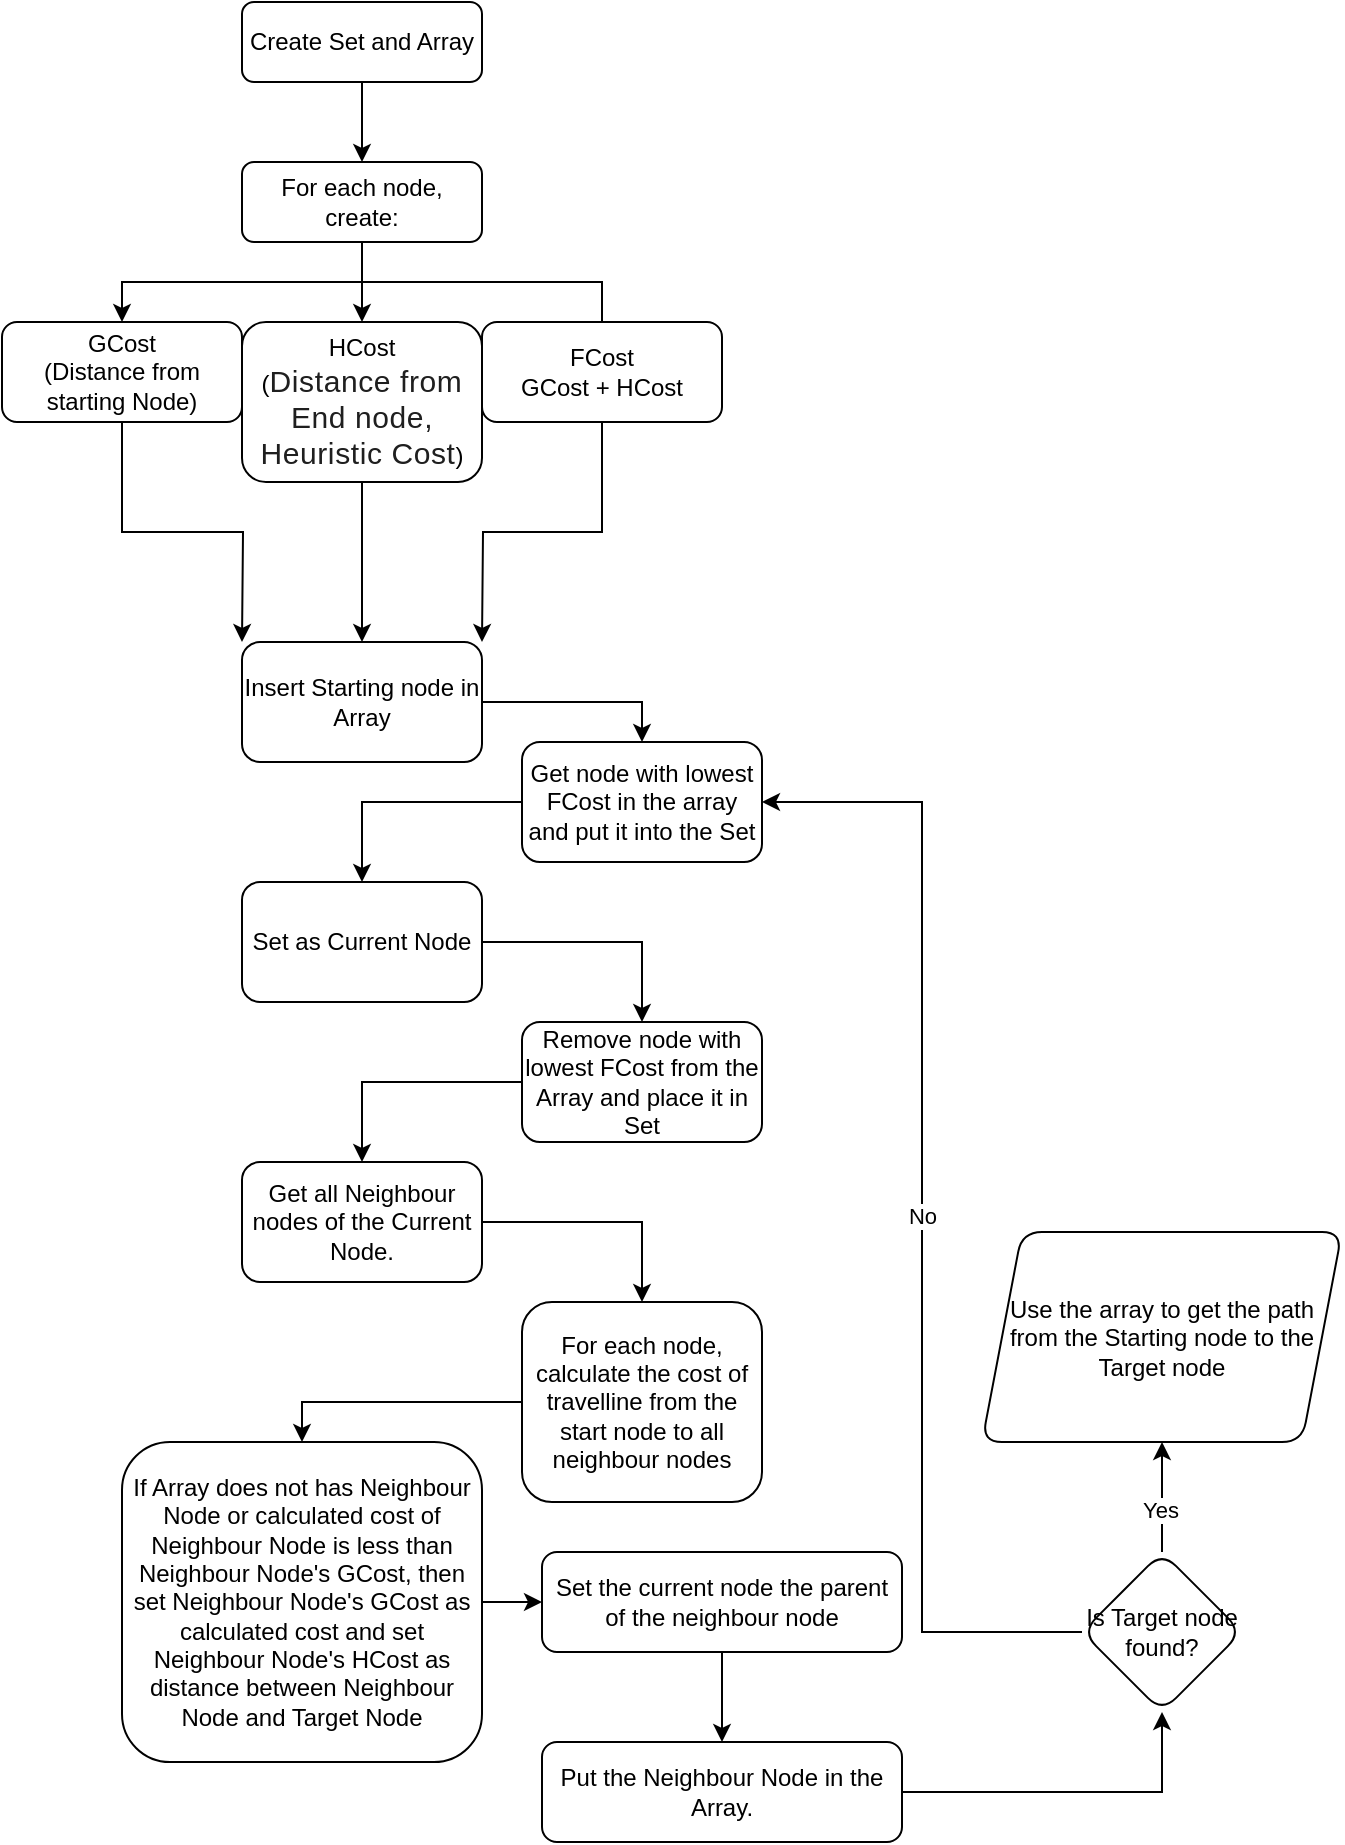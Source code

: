 <mxfile version="25.0.3">
  <diagram id="C5RBs43oDa-KdzZeNtuy" name="Page-1">
    <mxGraphModel dx="1687" dy="1075" grid="1" gridSize="10" guides="1" tooltips="1" connect="1" arrows="1" fold="1" page="1" pageScale="1" pageWidth="827" pageHeight="1169" math="0" shadow="0">
      <root>
        <mxCell id="WIyWlLk6GJQsqaUBKTNV-0" />
        <mxCell id="WIyWlLk6GJQsqaUBKTNV-1" parent="WIyWlLk6GJQsqaUBKTNV-0" />
        <mxCell id="PyQ4CkxZhW2WTcym9NRd-2" value="" style="edgeStyle=orthogonalEdgeStyle;rounded=0;orthogonalLoop=1;jettySize=auto;html=1;" edge="1" parent="WIyWlLk6GJQsqaUBKTNV-1" source="WIyWlLk6GJQsqaUBKTNV-3" target="PyQ4CkxZhW2WTcym9NRd-1">
          <mxGeometry relative="1" as="geometry" />
        </mxCell>
        <mxCell id="WIyWlLk6GJQsqaUBKTNV-3" value="Create Set and Array" style="rounded=1;whiteSpace=wrap;html=1;fontSize=12;glass=0;strokeWidth=1;shadow=0;" parent="WIyWlLk6GJQsqaUBKTNV-1" vertex="1">
          <mxGeometry x="160" y="80" width="120" height="40" as="geometry" />
        </mxCell>
        <mxCell id="PyQ4CkxZhW2WTcym9NRd-15" value="" style="edgeStyle=orthogonalEdgeStyle;rounded=0;orthogonalLoop=1;jettySize=auto;html=1;" edge="1" parent="WIyWlLk6GJQsqaUBKTNV-1" source="WIyWlLk6GJQsqaUBKTNV-11" target="PyQ4CkxZhW2WTcym9NRd-14">
          <mxGeometry relative="1" as="geometry" />
        </mxCell>
        <mxCell id="WIyWlLk6GJQsqaUBKTNV-11" value="Get node with lowest FCost in the array and put it into the Set" style="rounded=1;whiteSpace=wrap;html=1;fontSize=12;glass=0;strokeWidth=1;shadow=0;" parent="WIyWlLk6GJQsqaUBKTNV-1" vertex="1">
          <mxGeometry x="300" y="450" width="120" height="60" as="geometry" />
        </mxCell>
        <mxCell id="PyQ4CkxZhW2WTcym9NRd-5" value="" style="edgeStyle=orthogonalEdgeStyle;rounded=0;orthogonalLoop=1;jettySize=auto;html=1;" edge="1" parent="WIyWlLk6GJQsqaUBKTNV-1" source="PyQ4CkxZhW2WTcym9NRd-1" target="PyQ4CkxZhW2WTcym9NRd-4">
          <mxGeometry relative="1" as="geometry" />
        </mxCell>
        <mxCell id="PyQ4CkxZhW2WTcym9NRd-9" style="edgeStyle=orthogonalEdgeStyle;rounded=0;orthogonalLoop=1;jettySize=auto;html=1;exitX=0.5;exitY=0;exitDx=0;exitDy=0;entryX=0.5;entryY=0;entryDx=0;entryDy=0;" edge="1" parent="WIyWlLk6GJQsqaUBKTNV-1" source="PyQ4CkxZhW2WTcym9NRd-8" target="PyQ4CkxZhW2WTcym9NRd-7">
          <mxGeometry relative="1" as="geometry" />
        </mxCell>
        <mxCell id="PyQ4CkxZhW2WTcym9NRd-1" value="For each node, create:" style="rounded=1;whiteSpace=wrap;html=1;fontSize=12;glass=0;strokeWidth=1;shadow=0;" vertex="1" parent="WIyWlLk6GJQsqaUBKTNV-1">
          <mxGeometry x="160" y="160" width="120" height="40" as="geometry" />
        </mxCell>
        <mxCell id="PyQ4CkxZhW2WTcym9NRd-10" style="edgeStyle=orthogonalEdgeStyle;rounded=0;orthogonalLoop=1;jettySize=auto;html=1;" edge="1" parent="WIyWlLk6GJQsqaUBKTNV-1" source="PyQ4CkxZhW2WTcym9NRd-4">
          <mxGeometry relative="1" as="geometry">
            <mxPoint x="160" y="400" as="targetPoint" />
          </mxGeometry>
        </mxCell>
        <mxCell id="PyQ4CkxZhW2WTcym9NRd-4" value="GCost&lt;div&gt;(Distance from starting Node)&lt;/div&gt;" style="rounded=1;whiteSpace=wrap;html=1;fontSize=12;glass=0;strokeWidth=1;shadow=0;" vertex="1" parent="WIyWlLk6GJQsqaUBKTNV-1">
          <mxGeometry x="40" y="240" width="120" height="50" as="geometry" />
        </mxCell>
        <mxCell id="PyQ4CkxZhW2WTcym9NRd-11" style="edgeStyle=orthogonalEdgeStyle;rounded=0;orthogonalLoop=1;jettySize=auto;html=1;" edge="1" parent="WIyWlLk6GJQsqaUBKTNV-1" source="PyQ4CkxZhW2WTcym9NRd-7">
          <mxGeometry relative="1" as="geometry">
            <mxPoint x="220" y="400" as="targetPoint" />
          </mxGeometry>
        </mxCell>
        <mxCell id="PyQ4CkxZhW2WTcym9NRd-7" value="HCost&lt;div&gt;(&lt;span style=&quot;color: rgb(31, 31, 31); font-family: Poppins, helvetica; font-size: 15px; letter-spacing: 0.3px; text-align: start; background-color: rgb(255, 255, 255);&quot;&gt;Distance from End node, Heuristic Cost&lt;/span&gt;)&lt;/div&gt;" style="rounded=1;whiteSpace=wrap;html=1;fontSize=12;glass=0;strokeWidth=1;shadow=0;" vertex="1" parent="WIyWlLk6GJQsqaUBKTNV-1">
          <mxGeometry x="160" y="240" width="120" height="80" as="geometry" />
        </mxCell>
        <mxCell id="PyQ4CkxZhW2WTcym9NRd-12" style="edgeStyle=orthogonalEdgeStyle;rounded=0;orthogonalLoop=1;jettySize=auto;html=1;" edge="1" parent="WIyWlLk6GJQsqaUBKTNV-1" source="PyQ4CkxZhW2WTcym9NRd-8">
          <mxGeometry relative="1" as="geometry">
            <mxPoint x="280" y="400" as="targetPoint" />
          </mxGeometry>
        </mxCell>
        <mxCell id="PyQ4CkxZhW2WTcym9NRd-8" value="FCost&lt;div&gt;GCost + HCost&lt;/div&gt;" style="rounded=1;whiteSpace=wrap;html=1;fontSize=12;glass=0;strokeWidth=1;shadow=0;" vertex="1" parent="WIyWlLk6GJQsqaUBKTNV-1">
          <mxGeometry x="280" y="240" width="120" height="50" as="geometry" />
        </mxCell>
        <mxCell id="PyQ4CkxZhW2WTcym9NRd-19" value="" style="edgeStyle=orthogonalEdgeStyle;rounded=0;orthogonalLoop=1;jettySize=auto;html=1;" edge="1" parent="WIyWlLk6GJQsqaUBKTNV-1" source="PyQ4CkxZhW2WTcym9NRd-14" target="PyQ4CkxZhW2WTcym9NRd-18">
          <mxGeometry relative="1" as="geometry" />
        </mxCell>
        <mxCell id="PyQ4CkxZhW2WTcym9NRd-14" value="Set as Current Node" style="rounded=1;whiteSpace=wrap;html=1;fontSize=12;glass=0;strokeWidth=1;shadow=0;" vertex="1" parent="WIyWlLk6GJQsqaUBKTNV-1">
          <mxGeometry x="160" y="520" width="120" height="60" as="geometry" />
        </mxCell>
        <mxCell id="PyQ4CkxZhW2WTcym9NRd-17" style="edgeStyle=orthogonalEdgeStyle;rounded=0;orthogonalLoop=1;jettySize=auto;html=1;entryX=0.5;entryY=0;entryDx=0;entryDy=0;" edge="1" parent="WIyWlLk6GJQsqaUBKTNV-1" source="PyQ4CkxZhW2WTcym9NRd-16" target="WIyWlLk6GJQsqaUBKTNV-11">
          <mxGeometry relative="1" as="geometry" />
        </mxCell>
        <mxCell id="PyQ4CkxZhW2WTcym9NRd-16" value="Insert Starting node in Array" style="rounded=1;whiteSpace=wrap;html=1;fontSize=12;glass=0;strokeWidth=1;shadow=0;" vertex="1" parent="WIyWlLk6GJQsqaUBKTNV-1">
          <mxGeometry x="160" y="400" width="120" height="60" as="geometry" />
        </mxCell>
        <mxCell id="PyQ4CkxZhW2WTcym9NRd-22" value="" style="edgeStyle=orthogonalEdgeStyle;rounded=0;orthogonalLoop=1;jettySize=auto;html=1;" edge="1" parent="WIyWlLk6GJQsqaUBKTNV-1" source="PyQ4CkxZhW2WTcym9NRd-18" target="PyQ4CkxZhW2WTcym9NRd-21">
          <mxGeometry relative="1" as="geometry" />
        </mxCell>
        <mxCell id="PyQ4CkxZhW2WTcym9NRd-18" value="Remove node with lowest FCost from the Array and place it in Set" style="rounded=1;whiteSpace=wrap;html=1;fontSize=12;glass=0;strokeWidth=1;shadow=0;" vertex="1" parent="WIyWlLk6GJQsqaUBKTNV-1">
          <mxGeometry x="300" y="590" width="120" height="60" as="geometry" />
        </mxCell>
        <mxCell id="PyQ4CkxZhW2WTcym9NRd-24" value="" style="edgeStyle=orthogonalEdgeStyle;rounded=0;orthogonalLoop=1;jettySize=auto;html=1;" edge="1" parent="WIyWlLk6GJQsqaUBKTNV-1" source="PyQ4CkxZhW2WTcym9NRd-21" target="PyQ4CkxZhW2WTcym9NRd-23">
          <mxGeometry relative="1" as="geometry" />
        </mxCell>
        <mxCell id="PyQ4CkxZhW2WTcym9NRd-21" value="Get all Neighbour nodes of the Current Node." style="rounded=1;whiteSpace=wrap;html=1;fontSize=12;glass=0;strokeWidth=1;shadow=0;" vertex="1" parent="WIyWlLk6GJQsqaUBKTNV-1">
          <mxGeometry x="160" y="660" width="120" height="60" as="geometry" />
        </mxCell>
        <mxCell id="PyQ4CkxZhW2WTcym9NRd-26" value="" style="edgeStyle=orthogonalEdgeStyle;rounded=0;orthogonalLoop=1;jettySize=auto;html=1;entryX=0.5;entryY=0;entryDx=0;entryDy=0;" edge="1" parent="WIyWlLk6GJQsqaUBKTNV-1" source="PyQ4CkxZhW2WTcym9NRd-23" target="PyQ4CkxZhW2WTcym9NRd-25">
          <mxGeometry relative="1" as="geometry">
            <mxPoint x="200" y="840" as="targetPoint" />
          </mxGeometry>
        </mxCell>
        <mxCell id="PyQ4CkxZhW2WTcym9NRd-23" value="For each node, calculate the cost of travelline from the start node to all neighbour nodes" style="rounded=1;whiteSpace=wrap;html=1;fontSize=12;glass=0;strokeWidth=1;shadow=0;" vertex="1" parent="WIyWlLk6GJQsqaUBKTNV-1">
          <mxGeometry x="300" y="730" width="120" height="100" as="geometry" />
        </mxCell>
        <mxCell id="PyQ4CkxZhW2WTcym9NRd-30" value="" style="edgeStyle=orthogonalEdgeStyle;rounded=0;orthogonalLoop=1;jettySize=auto;html=1;" edge="1" parent="WIyWlLk6GJQsqaUBKTNV-1" source="PyQ4CkxZhW2WTcym9NRd-25" target="PyQ4CkxZhW2WTcym9NRd-29">
          <mxGeometry relative="1" as="geometry" />
        </mxCell>
        <mxCell id="PyQ4CkxZhW2WTcym9NRd-25" value="If Array does not has Neighbour Node or calculated cost of Neighbour Node is less than Neighbour Node&#39;s GCost, then set Neighbour Node&#39;s GCost as calculated cost and set Neighbour Node&#39;s HCost as distance between Neighbour Node and Target Node" style="rounded=1;whiteSpace=wrap;html=1;fontSize=12;glass=0;strokeWidth=1;shadow=0;" vertex="1" parent="WIyWlLk6GJQsqaUBKTNV-1">
          <mxGeometry x="100" y="800" width="180" height="160" as="geometry" />
        </mxCell>
        <mxCell id="PyQ4CkxZhW2WTcym9NRd-32" value="" style="edgeStyle=orthogonalEdgeStyle;rounded=0;orthogonalLoop=1;jettySize=auto;html=1;" edge="1" parent="WIyWlLk6GJQsqaUBKTNV-1" source="PyQ4CkxZhW2WTcym9NRd-29" target="PyQ4CkxZhW2WTcym9NRd-31">
          <mxGeometry relative="1" as="geometry" />
        </mxCell>
        <mxCell id="PyQ4CkxZhW2WTcym9NRd-29" value="Set the current node the parent of the neighbour node" style="rounded=1;whiteSpace=wrap;html=1;fontSize=12;glass=0;strokeWidth=1;shadow=0;" vertex="1" parent="WIyWlLk6GJQsqaUBKTNV-1">
          <mxGeometry x="310" y="855" width="180" height="50" as="geometry" />
        </mxCell>
        <mxCell id="PyQ4CkxZhW2WTcym9NRd-35" value="" style="edgeStyle=orthogonalEdgeStyle;rounded=0;orthogonalLoop=1;jettySize=auto;html=1;" edge="1" parent="WIyWlLk6GJQsqaUBKTNV-1" source="PyQ4CkxZhW2WTcym9NRd-31" target="PyQ4CkxZhW2WTcym9NRd-34">
          <mxGeometry relative="1" as="geometry" />
        </mxCell>
        <mxCell id="PyQ4CkxZhW2WTcym9NRd-31" value="Put the Neighbour Node in the Array." style="rounded=1;whiteSpace=wrap;html=1;fontSize=12;glass=0;strokeWidth=1;shadow=0;" vertex="1" parent="WIyWlLk6GJQsqaUBKTNV-1">
          <mxGeometry x="310" y="950" width="180" height="50" as="geometry" />
        </mxCell>
        <mxCell id="PyQ4CkxZhW2WTcym9NRd-36" style="edgeStyle=orthogonalEdgeStyle;rounded=0;orthogonalLoop=1;jettySize=auto;html=1;entryX=1;entryY=0.5;entryDx=0;entryDy=0;" edge="1" parent="WIyWlLk6GJQsqaUBKTNV-1" source="PyQ4CkxZhW2WTcym9NRd-34" target="WIyWlLk6GJQsqaUBKTNV-11">
          <mxGeometry relative="1" as="geometry" />
        </mxCell>
        <mxCell id="PyQ4CkxZhW2WTcym9NRd-43" value="No" style="edgeLabel;html=1;align=center;verticalAlign=middle;resizable=0;points=[];" vertex="1" connectable="0" parent="PyQ4CkxZhW2WTcym9NRd-36">
          <mxGeometry x="0.002" relative="1" as="geometry">
            <mxPoint as="offset" />
          </mxGeometry>
        </mxCell>
        <mxCell id="PyQ4CkxZhW2WTcym9NRd-42" value="" style="edgeStyle=orthogonalEdgeStyle;rounded=0;orthogonalLoop=1;jettySize=auto;html=1;" edge="1" parent="WIyWlLk6GJQsqaUBKTNV-1" source="PyQ4CkxZhW2WTcym9NRd-34" target="PyQ4CkxZhW2WTcym9NRd-41">
          <mxGeometry relative="1" as="geometry" />
        </mxCell>
        <mxCell id="PyQ4CkxZhW2WTcym9NRd-44" value="Yes" style="edgeLabel;html=1;align=center;verticalAlign=middle;resizable=0;points=[];" vertex="1" connectable="0" parent="PyQ4CkxZhW2WTcym9NRd-42">
          <mxGeometry x="-0.234" y="1" relative="1" as="geometry">
            <mxPoint as="offset" />
          </mxGeometry>
        </mxCell>
        <mxCell id="PyQ4CkxZhW2WTcym9NRd-34" value="Is Target node found?" style="rhombus;whiteSpace=wrap;html=1;rounded=1;glass=0;strokeWidth=1;shadow=0;" vertex="1" parent="WIyWlLk6GJQsqaUBKTNV-1">
          <mxGeometry x="580" y="855" width="80" height="80" as="geometry" />
        </mxCell>
        <mxCell id="PyQ4CkxZhW2WTcym9NRd-41" value="Use the array to get the path from the Starting node to the Target node" style="shape=parallelogram;perimeter=parallelogramPerimeter;whiteSpace=wrap;html=1;fixedSize=1;rounded=1;glass=0;strokeWidth=1;shadow=0;" vertex="1" parent="WIyWlLk6GJQsqaUBKTNV-1">
          <mxGeometry x="530" y="695" width="180" height="105" as="geometry" />
        </mxCell>
      </root>
    </mxGraphModel>
  </diagram>
</mxfile>
